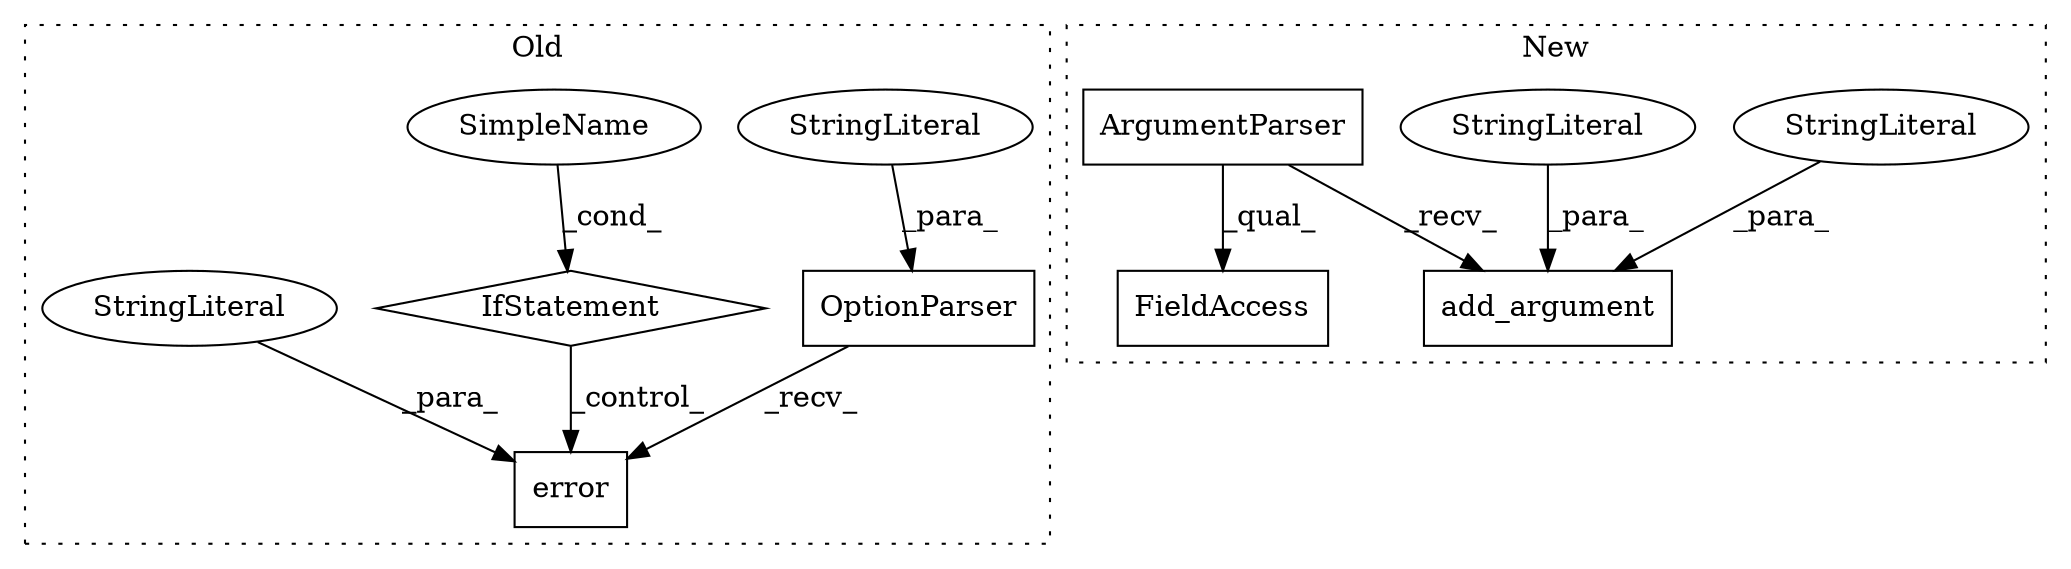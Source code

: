 digraph G {
subgraph cluster0 {
1 [label="OptionParser" a="32" s="1598,1671" l="13,1" shape="box"];
5 [label="StringLiteral" a="45" s="1611" l="60" shape="ellipse"];
8 [label="error" a="32" s="2169,2240" l="6,1" shape="box"];
9 [label="SimpleName" a="42" s="" l="" shape="ellipse"];
10 [label="IfStatement" a="25" s="2141,2150" l="4,2" shape="diamond"];
11 [label="StringLiteral" a="45" s="2175" l="65" shape="ellipse"];
label = "Old";
style="dotted";
}
subgraph cluster1 {
2 [label="add_argument" a="32" s="1810,1915" l="13,1" shape="box"];
3 [label="StringLiteral" a="45" s="1848" l="3" shape="ellipse"];
4 [label="StringLiteral" a="45" s="1835" l="12" shape="ellipse"];
6 [label="ArgumentParser" a="32" s="1528" l="16" shape="box"];
7 [label="FieldAccess" a="22" s="2249" l="14" shape="box"];
label = "New";
style="dotted";
}
1 -> 8 [label="_recv_"];
3 -> 2 [label="_para_"];
4 -> 2 [label="_para_"];
5 -> 1 [label="_para_"];
6 -> 2 [label="_recv_"];
6 -> 7 [label="_qual_"];
9 -> 10 [label="_cond_"];
10 -> 8 [label="_control_"];
11 -> 8 [label="_para_"];
}